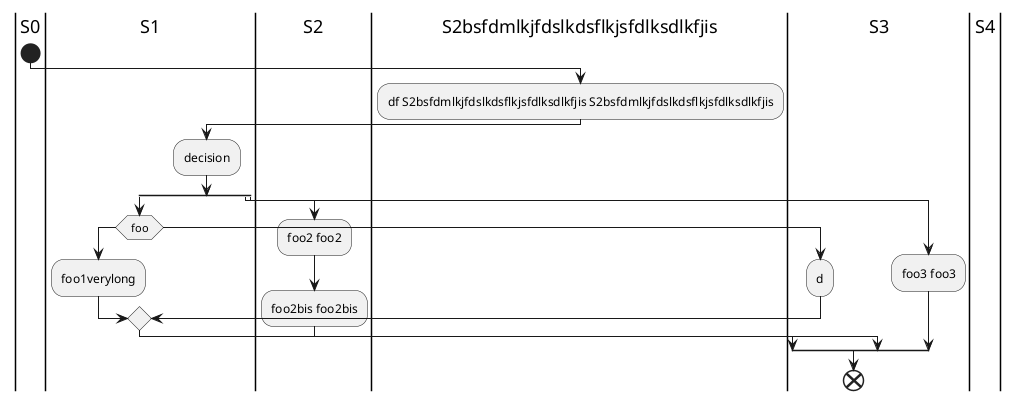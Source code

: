 {
  "sha1": "bxdhhpfowe6hta1l18ksuesza9d3emg",
  "insertion": {
    "when": "2024-05-30T20:48:22.182Z",
    "user": "plantuml@gmail.com"
  }
}
@startuml
|S0|
start
|S1|
|S2|
|S2bsfdmlkjfdslkdsflkjsfdlksdlkfjis|
:df S2bsfdmlkjfdslkdsflkjsfdlksdlkfjis S2bsfdmlkjfdslkdsflkjsfdlksdlkfjis;
|S3|
|S4|
|S1|
:decision;
split
if (foo)
:foo1verylong;
else
|S3|
:d;
endif
split again
|S2|
:foo2 foo2;
:foo2bis foo2bis;
split again
|S3|
:foo3 foo3;
end split
end
@enduml
